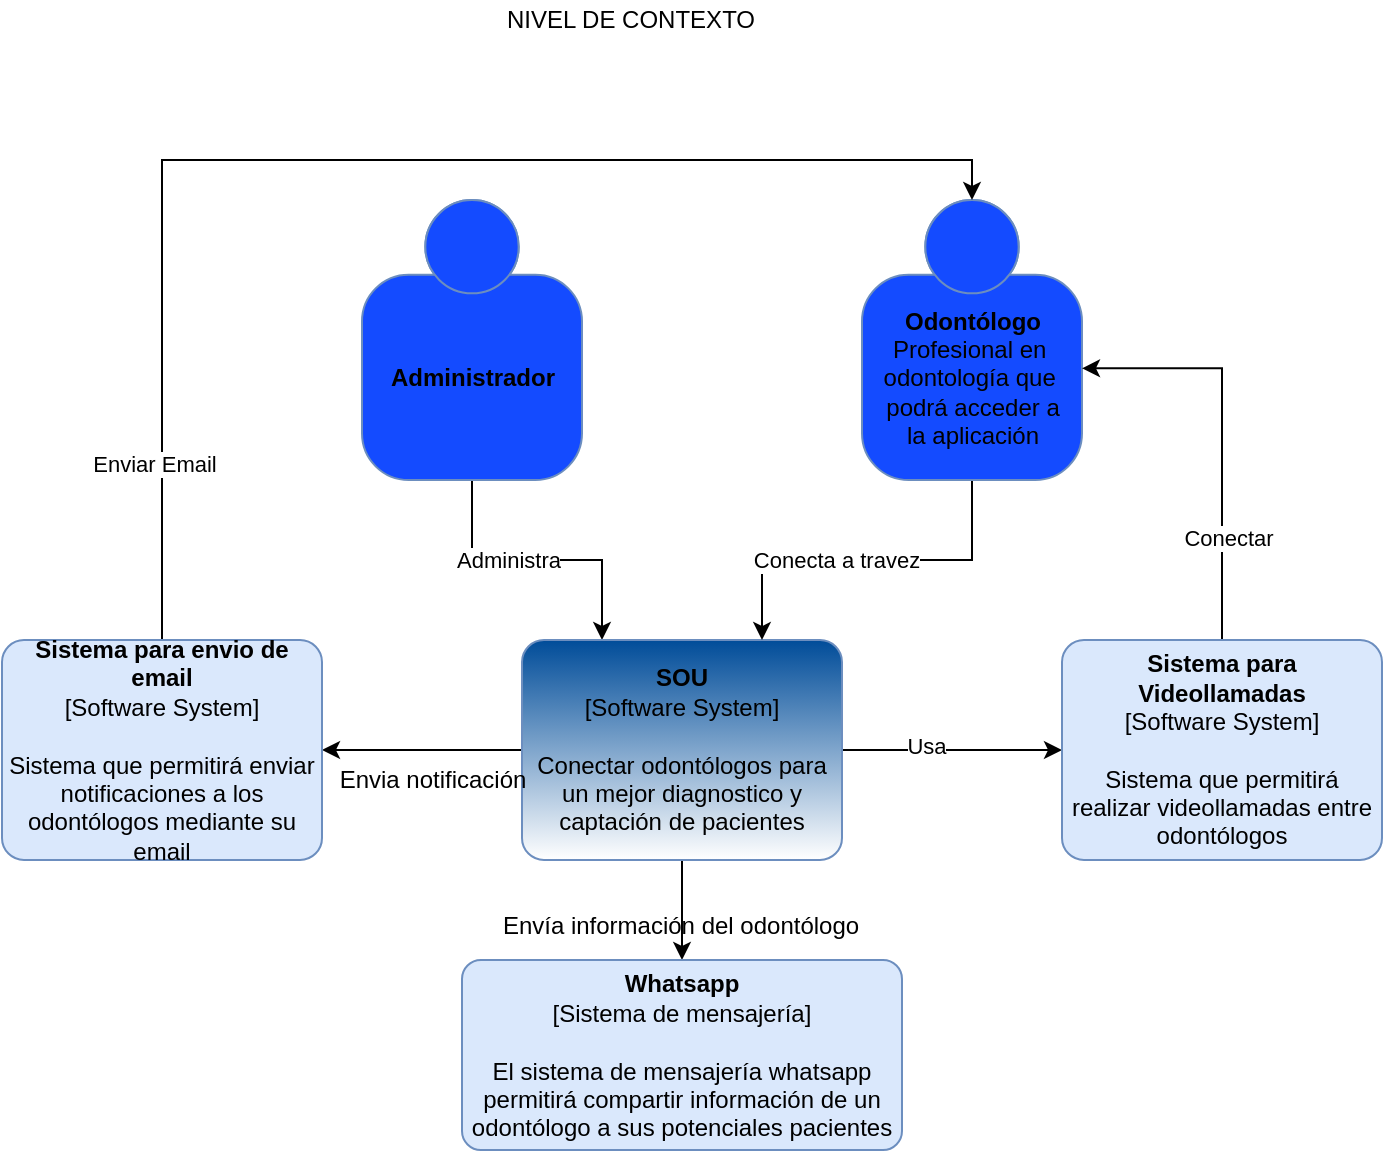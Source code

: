 <mxfile version="13.2.6" type="github">
  <diagram id="RHunsG3qsmhAcjcYPmP-" name="Page-1">
    <mxGraphModel dx="868" dy="402" grid="1" gridSize="10" guides="1" tooltips="1" connect="1" arrows="1" fold="1" page="1" pageScale="1" pageWidth="827" pageHeight="1169" math="0" shadow="0">
      <root>
        <mxCell id="0" />
        <mxCell id="1" parent="0" />
        <mxCell id="zAKa6ue-rQI7wxkRx-mQ-5" style="edgeStyle=orthogonalEdgeStyle;rounded=0;orthogonalLoop=1;jettySize=auto;html=1;exitX=0.5;exitY=1;exitDx=0;exitDy=0;exitPerimeter=0;entryX=0.25;entryY=0;entryDx=0;entryDy=0;entryPerimeter=0;" parent="1" source="zAKa6ue-rQI7wxkRx-mQ-1" target="zAKa6ue-rQI7wxkRx-mQ-2" edge="1">
          <mxGeometry relative="1" as="geometry" />
        </mxCell>
        <mxCell id="zAKa6ue-rQI7wxkRx-mQ-11" value="Administra" style="edgeLabel;html=1;align=center;verticalAlign=middle;resizable=0;points=[];" parent="zAKa6ue-rQI7wxkRx-mQ-5" vertex="1" connectable="0">
          <mxGeometry x="-0.45" y="18" relative="1" as="geometry">
            <mxPoint x="18" y="18" as="offset" />
          </mxGeometry>
        </mxCell>
        <mxCell id="zAKa6ue-rQI7wxkRx-mQ-1" value="&lt;b&gt;Administrador&lt;/b&gt;" style="html=1;dashed=0;whitespace=wrap;fillColor=#144BFF;strokeColor=#6C8EBF;shape=mxgraph.c4.person;align=center;points=[[0.5,0,0],[1,0.5,0],[1,0.75,0],[0.75,1,0],[0.5,1,0],[0.25,1,0],[0,0.75,0],[0,0.5,0]];" parent="1" vertex="1">
          <mxGeometry x="260" y="140" width="110.0" height="140" as="geometry" />
        </mxCell>
        <mxCell id="zAKa6ue-rQI7wxkRx-mQ-12" style="edgeStyle=orthogonalEdgeStyle;rounded=0;orthogonalLoop=1;jettySize=auto;html=1;exitX=1;exitY=0.5;exitDx=0;exitDy=0;exitPerimeter=0;" parent="1" source="zAKa6ue-rQI7wxkRx-mQ-2" target="zAKa6ue-rQI7wxkRx-mQ-4" edge="1">
          <mxGeometry relative="1" as="geometry" />
        </mxCell>
        <mxCell id="zAKa6ue-rQI7wxkRx-mQ-23" value="Usa" style="edgeLabel;html=1;align=center;verticalAlign=middle;resizable=0;points=[];" parent="zAKa6ue-rQI7wxkRx-mQ-12" vertex="1" connectable="0">
          <mxGeometry x="-0.236" y="2" relative="1" as="geometry">
            <mxPoint as="offset" />
          </mxGeometry>
        </mxCell>
        <mxCell id="zAKa6ue-rQI7wxkRx-mQ-13" style="edgeStyle=orthogonalEdgeStyle;rounded=0;orthogonalLoop=1;jettySize=auto;html=1;exitX=0;exitY=0.5;exitDx=0;exitDy=0;exitPerimeter=0;entryX=1;entryY=0.5;entryDx=0;entryDy=0;entryPerimeter=0;" parent="1" source="zAKa6ue-rQI7wxkRx-mQ-2" target="zAKa6ue-rQI7wxkRx-mQ-7" edge="1">
          <mxGeometry relative="1" as="geometry" />
        </mxCell>
        <mxCell id="zAKa6ue-rQI7wxkRx-mQ-14" style="edgeStyle=orthogonalEdgeStyle;rounded=0;orthogonalLoop=1;jettySize=auto;html=1;exitX=0.5;exitY=1;exitDx=0;exitDy=0;exitPerimeter=0;entryX=0.5;entryY=0;entryDx=0;entryDy=0;entryPerimeter=0;" parent="1" source="zAKa6ue-rQI7wxkRx-mQ-2" target="zAKa6ue-rQI7wxkRx-mQ-9" edge="1">
          <mxGeometry relative="1" as="geometry" />
        </mxCell>
        <mxCell id="zAKa6ue-rQI7wxkRx-mQ-2" value="&lt;b&gt;SOU&lt;/b&gt;&lt;div&gt;[Software System]&lt;/div&gt;&lt;br&gt;&lt;div&gt;Conectar odontólogos para un mejor diagnostico y captación de pacientes&lt;/div&gt;" style="rounded=1;whiteSpace=wrap;html=1;labelBackgroundColor=none;fillColor=#004C99;fontColor=#000000;align=center;arcSize=10;strokeColor=#6c8ebf;points=[[0.25,0,0],[0.5,0,0],[0.75,0,0],[1,0.25,0],[1,0.5,0],[1,0.75,0],[0.75,1,0],[0.5,1,0],[0.25,1,0],[0,0.75,0],[0,0.5,0],[0,0.25,0]];gradientColor=#ffffff;" parent="1" vertex="1">
          <mxGeometry x="340" y="360" width="160" height="110.0" as="geometry" />
        </mxCell>
        <mxCell id="zAKa6ue-rQI7wxkRx-mQ-6" style="edgeStyle=orthogonalEdgeStyle;rounded=0;orthogonalLoop=1;jettySize=auto;html=1;exitX=0.5;exitY=1;exitDx=0;exitDy=0;exitPerimeter=0;entryX=0.75;entryY=0;entryDx=0;entryDy=0;entryPerimeter=0;" parent="1" source="zAKa6ue-rQI7wxkRx-mQ-3" target="zAKa6ue-rQI7wxkRx-mQ-2" edge="1">
          <mxGeometry relative="1" as="geometry" />
        </mxCell>
        <mxCell id="zAKa6ue-rQI7wxkRx-mQ-10" value="Conecta a travez" style="edgeLabel;html=1;align=center;verticalAlign=middle;resizable=0;points=[];" parent="zAKa6ue-rQI7wxkRx-mQ-6" vertex="1" connectable="0">
          <mxGeometry x="0.181" relative="1" as="geometry">
            <mxPoint x="1" as="offset" />
          </mxGeometry>
        </mxCell>
        <mxCell id="zAKa6ue-rQI7wxkRx-mQ-3" value="&lt;b&gt;Odontólogo&lt;/b&gt;&lt;br&gt;Profesional en&amp;nbsp;&lt;br&gt;odontología que&amp;nbsp;&lt;br&gt;podrá acceder a&lt;br&gt;la aplicación" style="html=1;dashed=0;whitespace=wrap;fillColor=#144BFF;strokeColor=#6C8EBF;shape=mxgraph.c4.person;align=center;points=[[0.5,0,0],[1,0.5,0],[1,0.75,0],[0.75,1,0],[0.5,1,0],[0.25,1,0],[0,0.75,0],[0,0.5,0]];" parent="1" vertex="1">
          <mxGeometry x="510" y="140" width="110.0" height="140" as="geometry" />
        </mxCell>
        <mxCell id="zAKa6ue-rQI7wxkRx-mQ-16" style="edgeStyle=orthogonalEdgeStyle;rounded=0;orthogonalLoop=1;jettySize=auto;html=1;exitX=0.5;exitY=0;exitDx=0;exitDy=0;exitPerimeter=0;entryX=1;entryY=0.601;entryDx=0;entryDy=0;entryPerimeter=0;" parent="1" source="zAKa6ue-rQI7wxkRx-mQ-4" target="zAKa6ue-rQI7wxkRx-mQ-3" edge="1">
          <mxGeometry relative="1" as="geometry" />
        </mxCell>
        <mxCell id="zAKa6ue-rQI7wxkRx-mQ-17" value="Conectar" style="edgeLabel;html=1;align=center;verticalAlign=middle;resizable=0;points=[];" parent="zAKa6ue-rQI7wxkRx-mQ-16" vertex="1" connectable="0">
          <mxGeometry x="-0.499" y="-3" relative="1" as="geometry">
            <mxPoint as="offset" />
          </mxGeometry>
        </mxCell>
        <mxCell id="zAKa6ue-rQI7wxkRx-mQ-4" value="&lt;b&gt;Sistema para Videollamadas&lt;/b&gt;&lt;br&gt;&lt;div&gt;[Software System]&lt;/div&gt;&lt;br&gt;&lt;div&gt;Sistema que permitirá realizar videollamadas entre odontólogos&lt;/div&gt;" style="rounded=1;whiteSpace=wrap;html=1;labelBackgroundColor=none;fillColor=#dae8fc;fontColor=#000000;align=center;arcSize=10;strokeColor=#6c8ebf;points=[[0.25,0,0],[0.5,0,0],[0.75,0,0],[1,0.25,0],[1,0.5,0],[1,0.75,0],[0.75,1,0],[0.5,1,0],[0.25,1,0],[0,0.75,0],[0,0.5,0],[0,0.25,0]];" parent="1" vertex="1">
          <mxGeometry x="610" y="360" width="160" height="110.0" as="geometry" />
        </mxCell>
        <mxCell id="zAKa6ue-rQI7wxkRx-mQ-15" style="edgeStyle=orthogonalEdgeStyle;rounded=0;orthogonalLoop=1;jettySize=auto;html=1;exitX=0.5;exitY=0;exitDx=0;exitDy=0;exitPerimeter=0;entryX=0.5;entryY=0;entryDx=0;entryDy=0;entryPerimeter=0;" parent="1" source="zAKa6ue-rQI7wxkRx-mQ-7" target="zAKa6ue-rQI7wxkRx-mQ-3" edge="1">
          <mxGeometry relative="1" as="geometry" />
        </mxCell>
        <mxCell id="zAKa6ue-rQI7wxkRx-mQ-21" value="Enviar Email" style="edgeLabel;html=1;align=center;verticalAlign=middle;resizable=0;points=[];" parent="zAKa6ue-rQI7wxkRx-mQ-15" vertex="1" connectable="0">
          <mxGeometry x="-0.735" y="4" relative="1" as="geometry">
            <mxPoint as="offset" />
          </mxGeometry>
        </mxCell>
        <mxCell id="zAKa6ue-rQI7wxkRx-mQ-7" value="&lt;b&gt;Sistema para envio de email&lt;/b&gt;&lt;br&gt;&lt;div&gt;[Software System]&lt;/div&gt;&lt;br&gt;&lt;div&gt;Sistema que permitirá enviar notificaciones a los odontólogos mediante su email&lt;/div&gt;" style="rounded=1;whiteSpace=wrap;html=1;labelBackgroundColor=none;fillColor=#dae8fc;fontColor=#000000;align=center;arcSize=10;strokeColor=#6c8ebf;points=[[0.25,0,0],[0.5,0,0],[0.75,0,0],[1,0.25,0],[1,0.5,0],[1,0.75,0],[0.75,1,0],[0.5,1,0],[0.25,1,0],[0,0.75,0],[0,0.5,0],[0,0.25,0]];" parent="1" vertex="1">
          <mxGeometry x="80" y="360" width="160" height="110.0" as="geometry" />
        </mxCell>
        <mxCell id="zAKa6ue-rQI7wxkRx-mQ-9" value="&lt;b&gt;Whatsapp&lt;/b&gt;&lt;div&gt;[Sistema de mensajería]&lt;/div&gt;&lt;br&gt;&lt;div&gt;El sistema de mensajería&amp;nbsp;whatsapp permitirá compartir información de un odontólogo a sus potenciales pacientes&lt;/div&gt;" style="rounded=1;whiteSpace=wrap;html=1;labelBackgroundColor=none;fillColor=#dae8fc;fontColor=#000000;align=center;arcSize=10;strokeColor=#6c8ebf;points=[[0.25,0,0],[0.5,0,0],[0.75,0,0],[1,0.25,0],[1,0.5,0],[1,0.75,0],[0.75,1,0],[0.5,1,0],[0.25,1,0],[0,0.75,0],[0,0.5,0],[0,0.25,0]];" parent="1" vertex="1">
          <mxGeometry x="310" y="520" width="220" height="95" as="geometry" />
        </mxCell>
        <mxCell id="zAKa6ue-rQI7wxkRx-mQ-19" value="Envia notificación" style="text;html=1;align=center;verticalAlign=middle;resizable=0;points=[];autosize=1;" parent="1" vertex="1">
          <mxGeometry x="240" y="420" width="110" height="20" as="geometry" />
        </mxCell>
        <mxCell id="zAKa6ue-rQI7wxkRx-mQ-22" value="Envía información del odontólogo" style="text;html=1;align=center;verticalAlign=middle;resizable=0;points=[];autosize=1;" parent="1" vertex="1">
          <mxGeometry x="324" y="493" width="190" height="20" as="geometry" />
        </mxCell>
        <mxCell id="zAKa6ue-rQI7wxkRx-mQ-25" value="NIVEL DE CONTEXTO" style="text;html=1;align=center;verticalAlign=middle;resizable=0;points=[];autosize=1;" parent="1" vertex="1">
          <mxGeometry x="324" y="40" width="140" height="20" as="geometry" />
        </mxCell>
      </root>
    </mxGraphModel>
  </diagram>
</mxfile>
